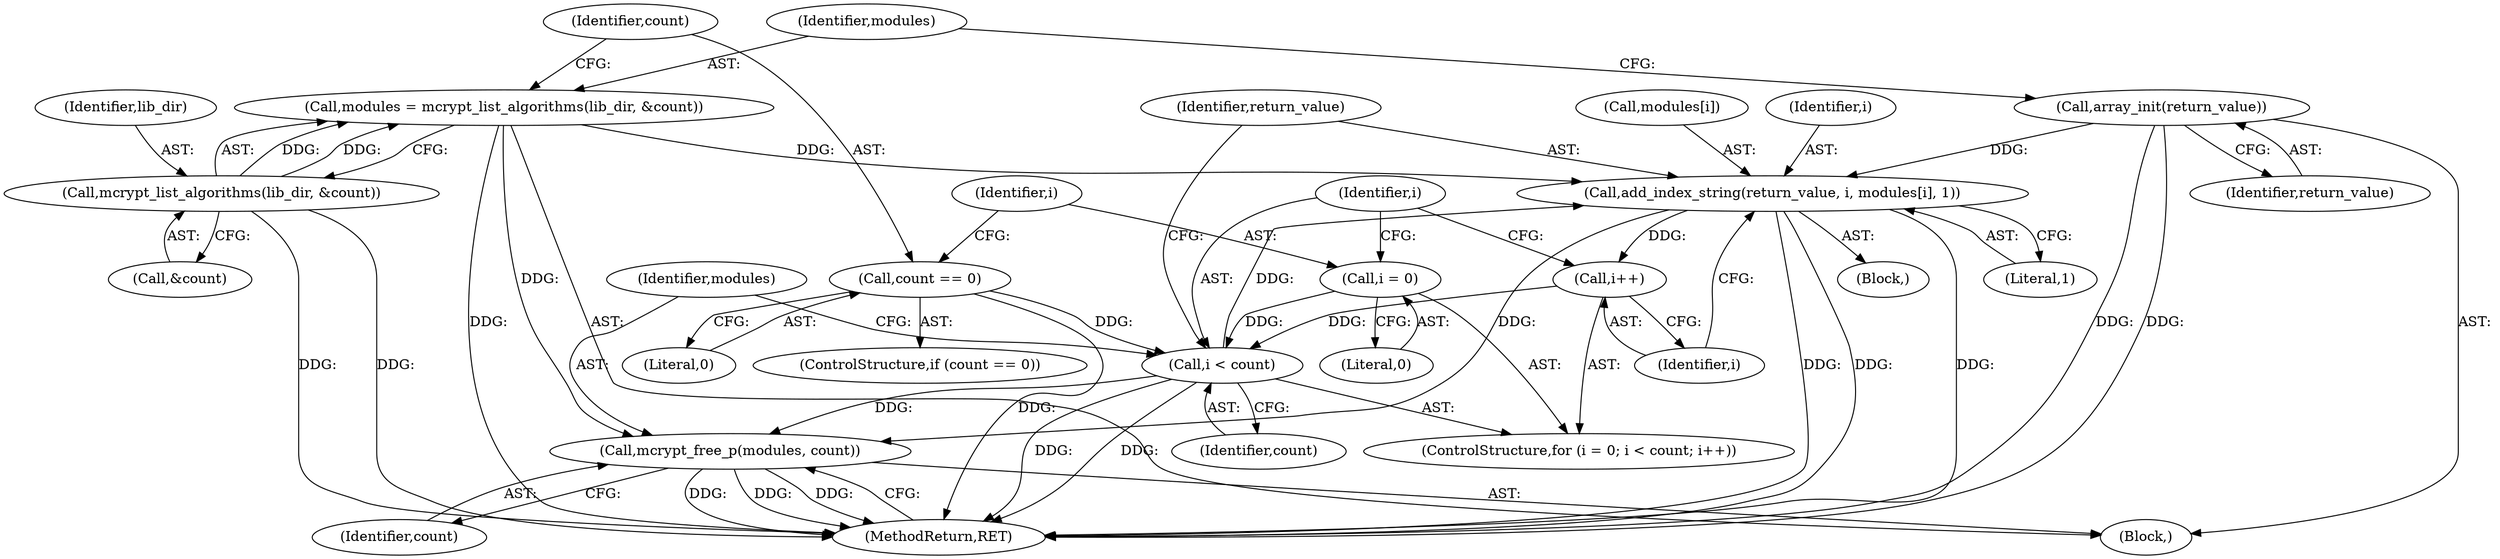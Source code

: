 digraph "0_php-src_6c5211a0cef0cc2854eaa387e0eb036e012904d0?w=1_12@API" {
"1000144" [label="(Call,mcrypt_free_p(modules, count))"];
"1000116" [label="(Call,modules = mcrypt_list_algorithms(lib_dir, &count))"];
"1000118" [label="(Call,mcrypt_list_algorithms(lib_dir, &count))"];
"1000137" [label="(Call,add_index_string(return_value, i, modules[i], 1))"];
"1000114" [label="(Call,array_init(return_value))"];
"1000131" [label="(Call,i < count)"];
"1000128" [label="(Call,i = 0)"];
"1000134" [label="(Call,i++)"];
"1000123" [label="(Call,count == 0)"];
"1000123" [label="(Call,count == 0)"];
"1000130" [label="(Literal,0)"];
"1000146" [label="(Identifier,count)"];
"1000145" [label="(Identifier,modules)"];
"1000131" [label="(Call,i < count)"];
"1000140" [label="(Call,modules[i])"];
"1000115" [label="(Identifier,return_value)"];
"1000119" [label="(Identifier,lib_dir)"];
"1000137" [label="(Call,add_index_string(return_value, i, modules[i], 1))"];
"1000122" [label="(ControlStructure,if (count == 0))"];
"1000144" [label="(Call,mcrypt_free_p(modules, count))"];
"1000124" [label="(Identifier,count)"];
"1000136" [label="(Block,)"];
"1000143" [label="(Literal,1)"];
"1000147" [label="(MethodReturn,RET)"];
"1000114" [label="(Call,array_init(return_value))"];
"1000134" [label="(Call,i++)"];
"1000116" [label="(Call,modules = mcrypt_list_algorithms(lib_dir, &count))"];
"1000127" [label="(ControlStructure,for (i = 0; i < count; i++))"];
"1000125" [label="(Literal,0)"];
"1000138" [label="(Identifier,return_value)"];
"1000132" [label="(Identifier,i)"];
"1000117" [label="(Identifier,modules)"];
"1000135" [label="(Identifier,i)"];
"1000128" [label="(Call,i = 0)"];
"1000139" [label="(Identifier,i)"];
"1000120" [label="(Call,&count)"];
"1000129" [label="(Identifier,i)"];
"1000133" [label="(Identifier,count)"];
"1000118" [label="(Call,mcrypt_list_algorithms(lib_dir, &count))"];
"1000102" [label="(Block,)"];
"1000144" -> "1000102"  [label="AST: "];
"1000144" -> "1000146"  [label="CFG: "];
"1000145" -> "1000144"  [label="AST: "];
"1000146" -> "1000144"  [label="AST: "];
"1000147" -> "1000144"  [label="CFG: "];
"1000144" -> "1000147"  [label="DDG: "];
"1000144" -> "1000147"  [label="DDG: "];
"1000144" -> "1000147"  [label="DDG: "];
"1000116" -> "1000144"  [label="DDG: "];
"1000137" -> "1000144"  [label="DDG: "];
"1000131" -> "1000144"  [label="DDG: "];
"1000116" -> "1000102"  [label="AST: "];
"1000116" -> "1000118"  [label="CFG: "];
"1000117" -> "1000116"  [label="AST: "];
"1000118" -> "1000116"  [label="AST: "];
"1000124" -> "1000116"  [label="CFG: "];
"1000116" -> "1000147"  [label="DDG: "];
"1000118" -> "1000116"  [label="DDG: "];
"1000118" -> "1000116"  [label="DDG: "];
"1000116" -> "1000137"  [label="DDG: "];
"1000118" -> "1000120"  [label="CFG: "];
"1000119" -> "1000118"  [label="AST: "];
"1000120" -> "1000118"  [label="AST: "];
"1000118" -> "1000147"  [label="DDG: "];
"1000118" -> "1000147"  [label="DDG: "];
"1000137" -> "1000136"  [label="AST: "];
"1000137" -> "1000143"  [label="CFG: "];
"1000138" -> "1000137"  [label="AST: "];
"1000139" -> "1000137"  [label="AST: "];
"1000140" -> "1000137"  [label="AST: "];
"1000143" -> "1000137"  [label="AST: "];
"1000135" -> "1000137"  [label="CFG: "];
"1000137" -> "1000147"  [label="DDG: "];
"1000137" -> "1000147"  [label="DDG: "];
"1000137" -> "1000147"  [label="DDG: "];
"1000137" -> "1000134"  [label="DDG: "];
"1000114" -> "1000137"  [label="DDG: "];
"1000131" -> "1000137"  [label="DDG: "];
"1000114" -> "1000102"  [label="AST: "];
"1000114" -> "1000115"  [label="CFG: "];
"1000115" -> "1000114"  [label="AST: "];
"1000117" -> "1000114"  [label="CFG: "];
"1000114" -> "1000147"  [label="DDG: "];
"1000114" -> "1000147"  [label="DDG: "];
"1000131" -> "1000127"  [label="AST: "];
"1000131" -> "1000133"  [label="CFG: "];
"1000132" -> "1000131"  [label="AST: "];
"1000133" -> "1000131"  [label="AST: "];
"1000138" -> "1000131"  [label="CFG: "];
"1000145" -> "1000131"  [label="CFG: "];
"1000131" -> "1000147"  [label="DDG: "];
"1000131" -> "1000147"  [label="DDG: "];
"1000128" -> "1000131"  [label="DDG: "];
"1000134" -> "1000131"  [label="DDG: "];
"1000123" -> "1000131"  [label="DDG: "];
"1000128" -> "1000127"  [label="AST: "];
"1000128" -> "1000130"  [label="CFG: "];
"1000129" -> "1000128"  [label="AST: "];
"1000130" -> "1000128"  [label="AST: "];
"1000132" -> "1000128"  [label="CFG: "];
"1000134" -> "1000127"  [label="AST: "];
"1000134" -> "1000135"  [label="CFG: "];
"1000135" -> "1000134"  [label="AST: "];
"1000132" -> "1000134"  [label="CFG: "];
"1000123" -> "1000122"  [label="AST: "];
"1000123" -> "1000125"  [label="CFG: "];
"1000124" -> "1000123"  [label="AST: "];
"1000125" -> "1000123"  [label="AST: "];
"1000129" -> "1000123"  [label="CFG: "];
"1000123" -> "1000147"  [label="DDG: "];
}
